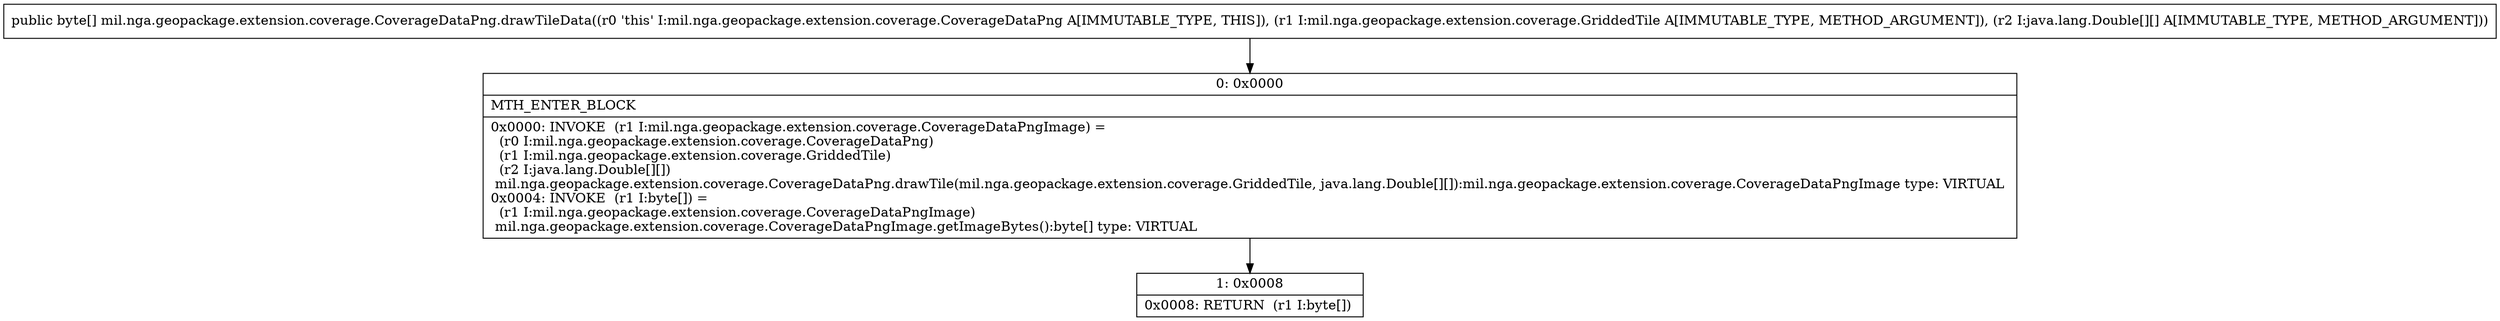 digraph "CFG formil.nga.geopackage.extension.coverage.CoverageDataPng.drawTileData(Lmil\/nga\/geopackage\/extension\/coverage\/GriddedTile;[[Ljava\/lang\/Double;)[B" {
Node_0 [shape=record,label="{0\:\ 0x0000|MTH_ENTER_BLOCK\l|0x0000: INVOKE  (r1 I:mil.nga.geopackage.extension.coverage.CoverageDataPngImage) = \l  (r0 I:mil.nga.geopackage.extension.coverage.CoverageDataPng)\l  (r1 I:mil.nga.geopackage.extension.coverage.GriddedTile)\l  (r2 I:java.lang.Double[][])\l mil.nga.geopackage.extension.coverage.CoverageDataPng.drawTile(mil.nga.geopackage.extension.coverage.GriddedTile, java.lang.Double[][]):mil.nga.geopackage.extension.coverage.CoverageDataPngImage type: VIRTUAL \l0x0004: INVOKE  (r1 I:byte[]) = \l  (r1 I:mil.nga.geopackage.extension.coverage.CoverageDataPngImage)\l mil.nga.geopackage.extension.coverage.CoverageDataPngImage.getImageBytes():byte[] type: VIRTUAL \l}"];
Node_1 [shape=record,label="{1\:\ 0x0008|0x0008: RETURN  (r1 I:byte[]) \l}"];
MethodNode[shape=record,label="{public byte[] mil.nga.geopackage.extension.coverage.CoverageDataPng.drawTileData((r0 'this' I:mil.nga.geopackage.extension.coverage.CoverageDataPng A[IMMUTABLE_TYPE, THIS]), (r1 I:mil.nga.geopackage.extension.coverage.GriddedTile A[IMMUTABLE_TYPE, METHOD_ARGUMENT]), (r2 I:java.lang.Double[][] A[IMMUTABLE_TYPE, METHOD_ARGUMENT])) }"];
MethodNode -> Node_0;
Node_0 -> Node_1;
}

